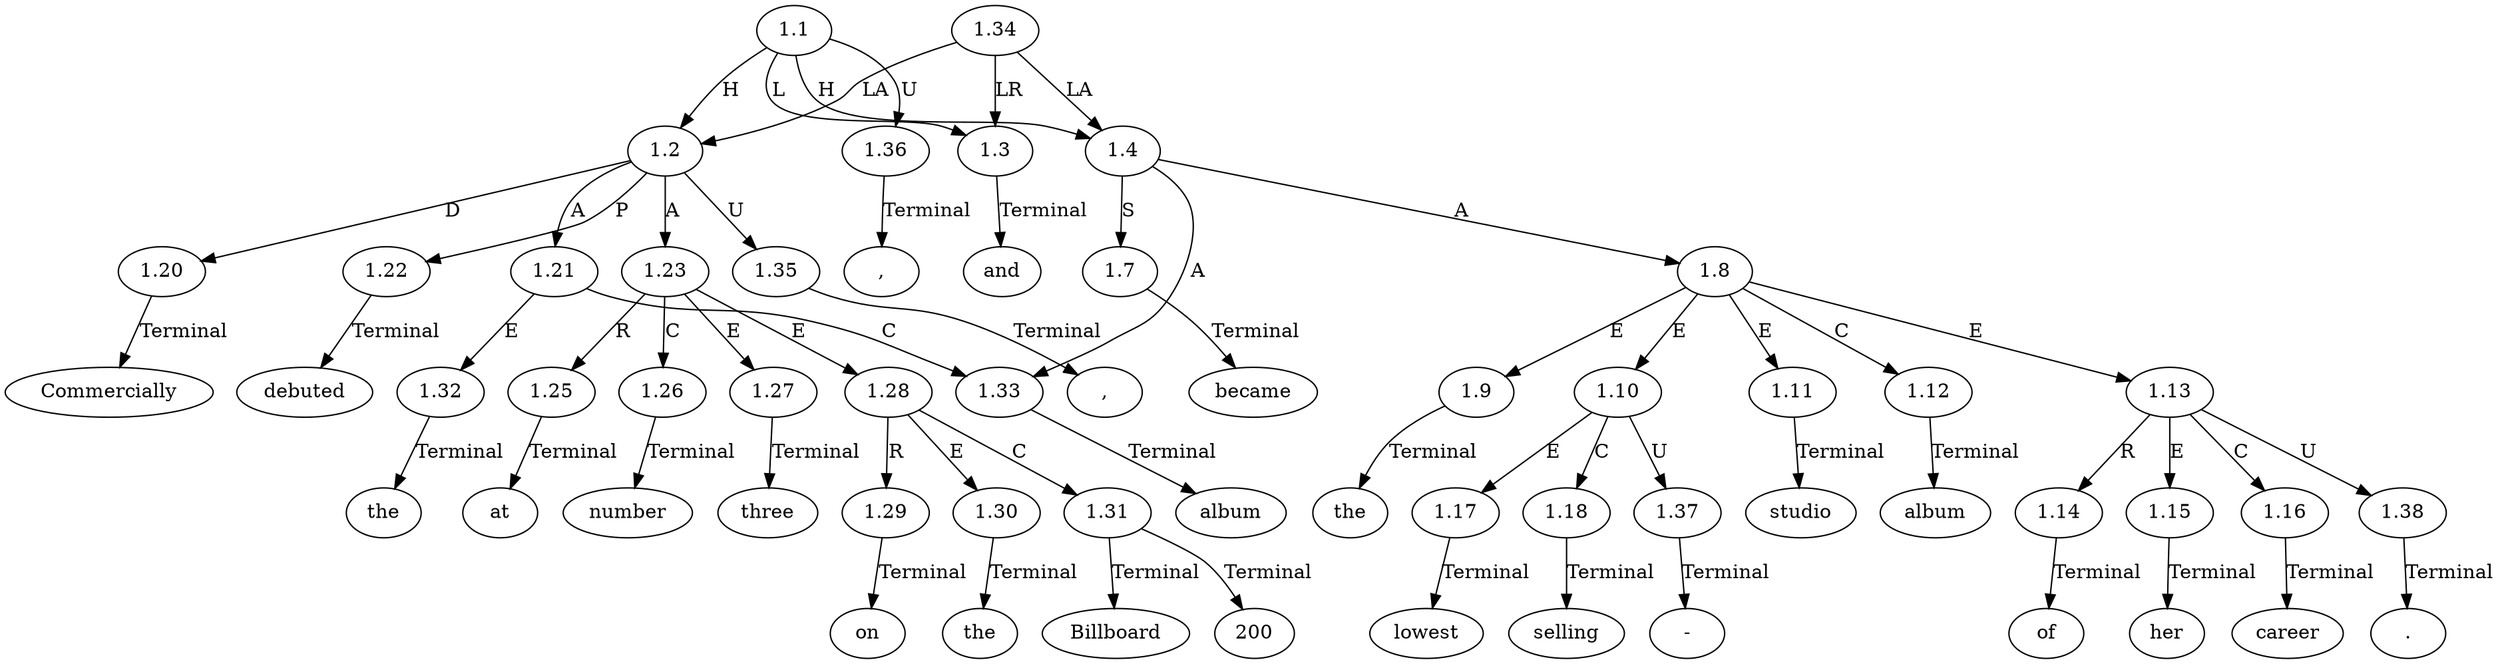 // Graph
digraph {
	0.1 [label=Commercially ordering=out]
	0.10 [label=the ordering=out]
	0.11 [label=Billboard ordering=out]
	0.12 [label=200 ordering=out]
	0.13 [label="," ordering=out]
	0.14 [label=and ordering=out]
	0.15 [label=became ordering=out]
	0.16 [label=the ordering=out]
	0.17 [label=lowest ordering=out]
	0.18 [label="-" ordering=out]
	0.19 [label=selling ordering=out]
	0.2 [label="," ordering=out]
	0.20 [label=studio ordering=out]
	0.21 [label=album ordering=out]
	0.22 [label=of ordering=out]
	0.23 [label=her ordering=out]
	0.24 [label=career ordering=out]
	0.25 [label="." ordering=out]
	0.3 [label=the ordering=out]
	0.4 [label=album ordering=out]
	0.5 [label=debuted ordering=out]
	0.6 [label=at ordering=out]
	0.7 [label=number ordering=out]
	0.8 [label=three ordering=out]
	0.9 [label=on ordering=out]
	1.1 [label=1.1 ordering=out]
	1.2 [label=1.2 ordering=out]
	1.3 [label=1.3 ordering=out]
	1.4 [label=1.4 ordering=out]
	1.7 [label=1.7 ordering=out]
	1.8 [label=1.8 ordering=out]
	1.9 [label=1.9 ordering=out]
	1.10 [label=1.10 ordering=out]
	1.11 [label=1.11 ordering=out]
	1.12 [label=1.12 ordering=out]
	1.13 [label=1.13 ordering=out]
	1.14 [label=1.14 ordering=out]
	1.15 [label=1.15 ordering=out]
	1.16 [label=1.16 ordering=out]
	1.17 [label=1.17 ordering=out]
	1.18 [label=1.18 ordering=out]
	1.20 [label=1.20 ordering=out]
	1.21 [label=1.21 ordering=out]
	1.22 [label=1.22 ordering=out]
	1.23 [label=1.23 ordering=out]
	1.25 [label=1.25 ordering=out]
	1.26 [label=1.26 ordering=out]
	1.27 [label=1.27 ordering=out]
	1.28 [label=1.28 ordering=out]
	1.29 [label=1.29 ordering=out]
	1.30 [label=1.30 ordering=out]
	1.31 [label=1.31 ordering=out]
	1.32 [label=1.32 ordering=out]
	1.33 [label=1.33 ordering=out]
	1.34 [label=1.34 ordering=out]
	1.35 [label=1.35 ordering=out]
	1.36 [label=1.36 ordering=out]
	1.37 [label=1.37 ordering=out]
	1.38 [label=1.38 ordering=out]
	1.1 -> 1.2 [label=H ordering=out]
	1.1 -> 1.3 [label=L ordering=out]
	1.1 -> 1.4 [label=H ordering=out]
	1.1 -> 1.36 [label=U ordering=out]
	1.2 -> 1.20 [label=D ordering=out]
	1.2 -> 1.21 [label=A ordering=out]
	1.2 -> 1.22 [label=P ordering=out]
	1.2 -> 1.23 [label=A ordering=out]
	1.2 -> 1.35 [label=U ordering=out]
	1.3 -> 0.14 [label=Terminal ordering=out]
	1.4 -> 1.7 [label=S ordering=out]
	1.4 -> 1.8 [label=A ordering=out]
	1.4 -> 1.33 [label=A ordering=out]
	1.7 -> 0.15 [label=Terminal ordering=out]
	1.8 -> 1.9 [label=E ordering=out]
	1.8 -> 1.10 [label=E ordering=out]
	1.8 -> 1.11 [label=E ordering=out]
	1.8 -> 1.12 [label=C ordering=out]
	1.8 -> 1.13 [label=E ordering=out]
	1.9 -> 0.16 [label=Terminal ordering=out]
	1.10 -> 1.17 [label=E ordering=out]
	1.10 -> 1.18 [label=C ordering=out]
	1.10 -> 1.37 [label=U ordering=out]
	1.11 -> 0.20 [label=Terminal ordering=out]
	1.12 -> 0.21 [label=Terminal ordering=out]
	1.13 -> 1.14 [label=R ordering=out]
	1.13 -> 1.15 [label=E ordering=out]
	1.13 -> 1.16 [label=C ordering=out]
	1.13 -> 1.38 [label=U ordering=out]
	1.14 -> 0.22 [label=Terminal ordering=out]
	1.15 -> 0.23 [label=Terminal ordering=out]
	1.16 -> 0.24 [label=Terminal ordering=out]
	1.17 -> 0.17 [label=Terminal ordering=out]
	1.18 -> 0.19 [label=Terminal ordering=out]
	1.20 -> 0.1 [label=Terminal ordering=out]
	1.21 -> 1.32 [label=E ordering=out]
	1.21 -> 1.33 [label=C ordering=out]
	1.22 -> 0.5 [label=Terminal ordering=out]
	1.23 -> 1.25 [label=R ordering=out]
	1.23 -> 1.26 [label=C ordering=out]
	1.23 -> 1.27 [label=E ordering=out]
	1.23 -> 1.28 [label=E ordering=out]
	1.25 -> 0.6 [label=Terminal ordering=out]
	1.26 -> 0.7 [label=Terminal ordering=out]
	1.27 -> 0.8 [label=Terminal ordering=out]
	1.28 -> 1.29 [label=R ordering=out]
	1.28 -> 1.30 [label=E ordering=out]
	1.28 -> 1.31 [label=C ordering=out]
	1.29 -> 0.9 [label=Terminal ordering=out]
	1.30 -> 0.10 [label=Terminal ordering=out]
	1.31 -> 0.11 [label=Terminal ordering=out]
	1.31 -> 0.12 [label=Terminal ordering=out]
	1.32 -> 0.3 [label=Terminal ordering=out]
	1.33 -> 0.4 [label=Terminal ordering=out]
	1.34 -> 1.2 [label=LA ordering=out]
	1.34 -> 1.3 [label=LR ordering=out]
	1.34 -> 1.4 [label=LA ordering=out]
	1.35 -> 0.2 [label=Terminal ordering=out]
	1.36 -> 0.13 [label=Terminal ordering=out]
	1.37 -> 0.18 [label=Terminal ordering=out]
	1.38 -> 0.25 [label=Terminal ordering=out]
}

